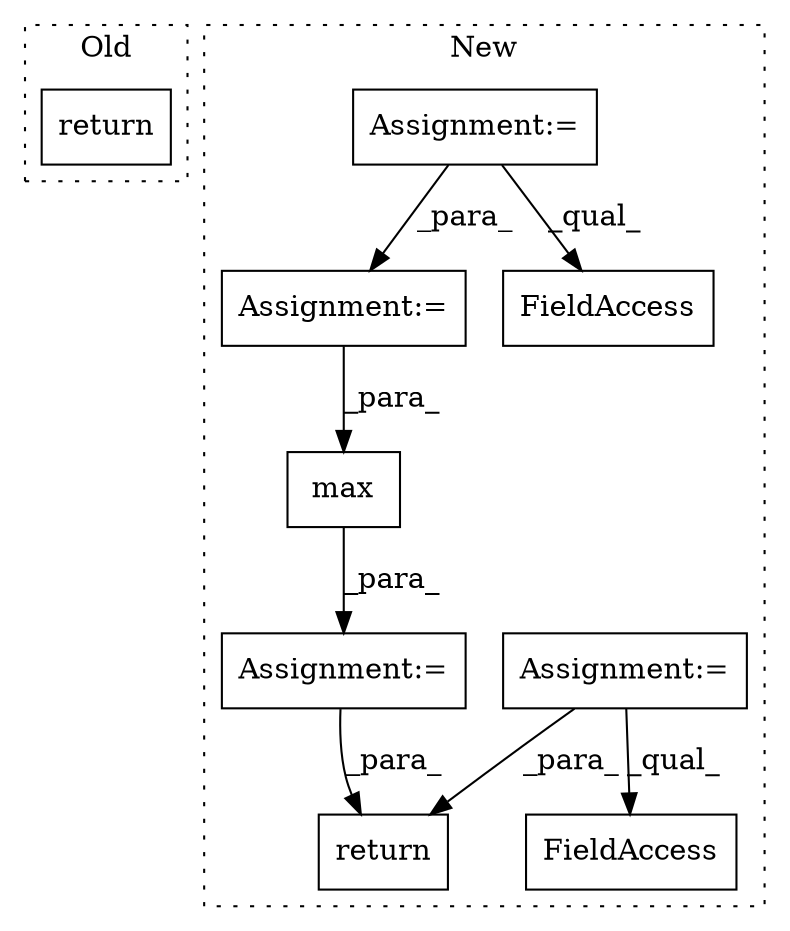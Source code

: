 digraph G {
subgraph cluster0 {
1 [label="return" a="41" s="15793" l="7" shape="box"];
label = "Old";
style="dotted";
}
subgraph cluster1 {
2 [label="max" a="32" s="15976,15990" l="4,1" shape="box"];
3 [label="return" a="41" s="16183" l="7" shape="box"];
4 [label="Assignment:=" a="7" s="15764" l="7" shape="box"];
5 [label="Assignment:=" a="7" s="15942" l="6" shape="box"];
6 [label="Assignment:=" a="7" s="15828" l="1" shape="box"];
7 [label="Assignment:=" a="7" s="15749" l="5" shape="box"];
8 [label="FieldAccess" a="22" s="16067" l="16" shape="box"];
9 [label="FieldAccess" a="22" s="15850" l="10" shape="box"];
label = "New";
style="dotted";
}
2 -> 5 [label="_para_"];
4 -> 3 [label="_para_"];
4 -> 8 [label="_qual_"];
5 -> 3 [label="_para_"];
6 -> 2 [label="_para_"];
7 -> 6 [label="_para_"];
7 -> 9 [label="_qual_"];
}